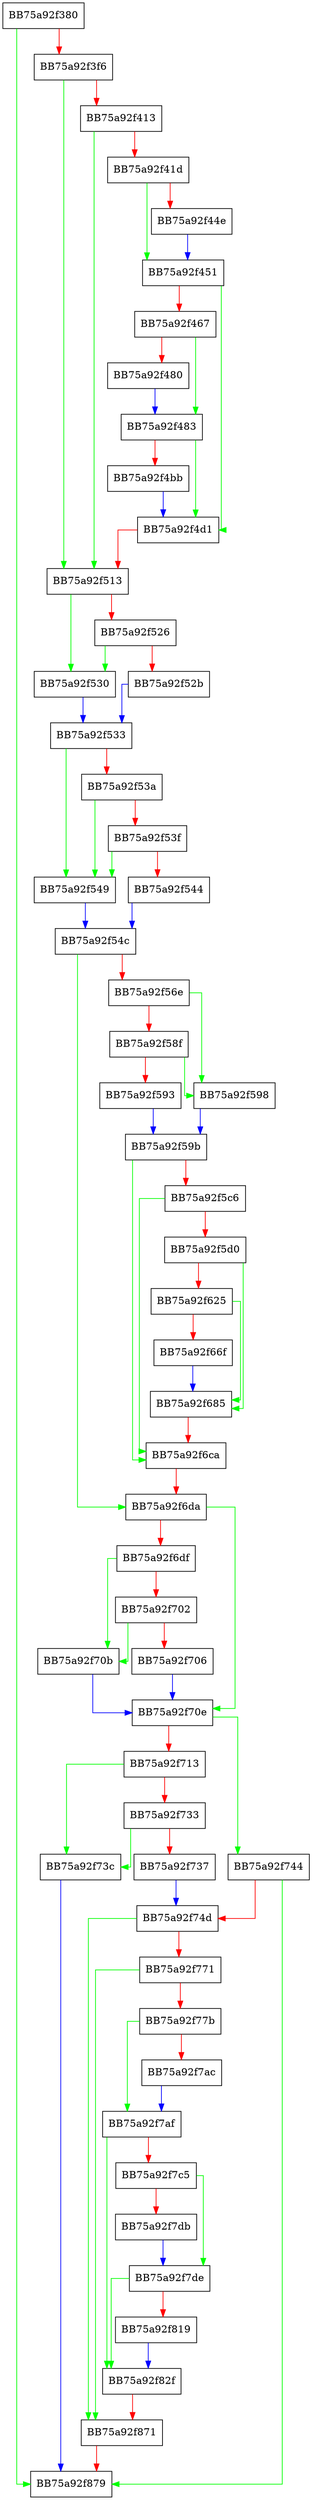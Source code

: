 digraph _should_report_custom_folders {
  node [shape="box"];
  graph [splines=ortho];
  BB75a92f380 -> BB75a92f879 [color="green"];
  BB75a92f380 -> BB75a92f3f6 [color="red"];
  BB75a92f3f6 -> BB75a92f513 [color="green"];
  BB75a92f3f6 -> BB75a92f413 [color="red"];
  BB75a92f413 -> BB75a92f513 [color="green"];
  BB75a92f413 -> BB75a92f41d [color="red"];
  BB75a92f41d -> BB75a92f451 [color="green"];
  BB75a92f41d -> BB75a92f44e [color="red"];
  BB75a92f44e -> BB75a92f451 [color="blue"];
  BB75a92f451 -> BB75a92f4d1 [color="green"];
  BB75a92f451 -> BB75a92f467 [color="red"];
  BB75a92f467 -> BB75a92f483 [color="green"];
  BB75a92f467 -> BB75a92f480 [color="red"];
  BB75a92f480 -> BB75a92f483 [color="blue"];
  BB75a92f483 -> BB75a92f4d1 [color="green"];
  BB75a92f483 -> BB75a92f4bb [color="red"];
  BB75a92f4bb -> BB75a92f4d1 [color="blue"];
  BB75a92f4d1 -> BB75a92f513 [color="red"];
  BB75a92f513 -> BB75a92f530 [color="green"];
  BB75a92f513 -> BB75a92f526 [color="red"];
  BB75a92f526 -> BB75a92f530 [color="green"];
  BB75a92f526 -> BB75a92f52b [color="red"];
  BB75a92f52b -> BB75a92f533 [color="blue"];
  BB75a92f530 -> BB75a92f533 [color="blue"];
  BB75a92f533 -> BB75a92f549 [color="green"];
  BB75a92f533 -> BB75a92f53a [color="red"];
  BB75a92f53a -> BB75a92f549 [color="green"];
  BB75a92f53a -> BB75a92f53f [color="red"];
  BB75a92f53f -> BB75a92f549 [color="green"];
  BB75a92f53f -> BB75a92f544 [color="red"];
  BB75a92f544 -> BB75a92f54c [color="blue"];
  BB75a92f549 -> BB75a92f54c [color="blue"];
  BB75a92f54c -> BB75a92f6da [color="green"];
  BB75a92f54c -> BB75a92f56e [color="red"];
  BB75a92f56e -> BB75a92f598 [color="green"];
  BB75a92f56e -> BB75a92f58f [color="red"];
  BB75a92f58f -> BB75a92f598 [color="green"];
  BB75a92f58f -> BB75a92f593 [color="red"];
  BB75a92f593 -> BB75a92f59b [color="blue"];
  BB75a92f598 -> BB75a92f59b [color="blue"];
  BB75a92f59b -> BB75a92f6ca [color="green"];
  BB75a92f59b -> BB75a92f5c6 [color="red"];
  BB75a92f5c6 -> BB75a92f6ca [color="green"];
  BB75a92f5c6 -> BB75a92f5d0 [color="red"];
  BB75a92f5d0 -> BB75a92f685 [color="green"];
  BB75a92f5d0 -> BB75a92f625 [color="red"];
  BB75a92f625 -> BB75a92f685 [color="green"];
  BB75a92f625 -> BB75a92f66f [color="red"];
  BB75a92f66f -> BB75a92f685 [color="blue"];
  BB75a92f685 -> BB75a92f6ca [color="red"];
  BB75a92f6ca -> BB75a92f6da [color="red"];
  BB75a92f6da -> BB75a92f70e [color="green"];
  BB75a92f6da -> BB75a92f6df [color="red"];
  BB75a92f6df -> BB75a92f70b [color="green"];
  BB75a92f6df -> BB75a92f702 [color="red"];
  BB75a92f702 -> BB75a92f70b [color="green"];
  BB75a92f702 -> BB75a92f706 [color="red"];
  BB75a92f706 -> BB75a92f70e [color="blue"];
  BB75a92f70b -> BB75a92f70e [color="blue"];
  BB75a92f70e -> BB75a92f744 [color="green"];
  BB75a92f70e -> BB75a92f713 [color="red"];
  BB75a92f713 -> BB75a92f73c [color="green"];
  BB75a92f713 -> BB75a92f733 [color="red"];
  BB75a92f733 -> BB75a92f73c [color="green"];
  BB75a92f733 -> BB75a92f737 [color="red"];
  BB75a92f737 -> BB75a92f74d [color="blue"];
  BB75a92f73c -> BB75a92f879 [color="blue"];
  BB75a92f744 -> BB75a92f879 [color="green"];
  BB75a92f744 -> BB75a92f74d [color="red"];
  BB75a92f74d -> BB75a92f871 [color="green"];
  BB75a92f74d -> BB75a92f771 [color="red"];
  BB75a92f771 -> BB75a92f871 [color="green"];
  BB75a92f771 -> BB75a92f77b [color="red"];
  BB75a92f77b -> BB75a92f7af [color="green"];
  BB75a92f77b -> BB75a92f7ac [color="red"];
  BB75a92f7ac -> BB75a92f7af [color="blue"];
  BB75a92f7af -> BB75a92f82f [color="green"];
  BB75a92f7af -> BB75a92f7c5 [color="red"];
  BB75a92f7c5 -> BB75a92f7de [color="green"];
  BB75a92f7c5 -> BB75a92f7db [color="red"];
  BB75a92f7db -> BB75a92f7de [color="blue"];
  BB75a92f7de -> BB75a92f82f [color="green"];
  BB75a92f7de -> BB75a92f819 [color="red"];
  BB75a92f819 -> BB75a92f82f [color="blue"];
  BB75a92f82f -> BB75a92f871 [color="red"];
  BB75a92f871 -> BB75a92f879 [color="red"];
}